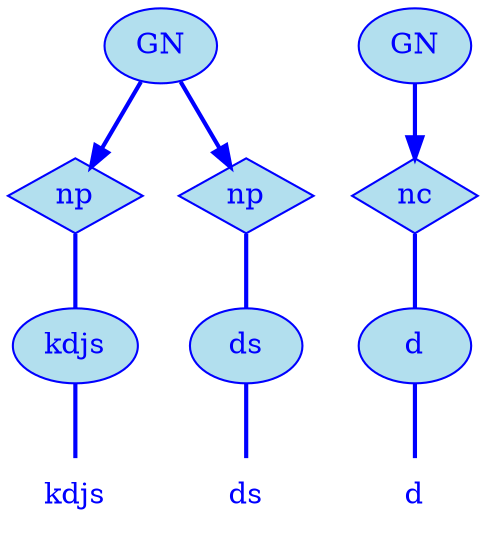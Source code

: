 digraph g {
	graph [bb="0,0,204,252"];
	node [label="\N"];
	graph [_draw_="c 5 -white C 5 -white P 4 0 0 0 252 204 252 204 0 ",
		xdotversion="1.2"];
	"mc1s1_t1#token84" [label=kdjs, shape=plaintext, fillcolor=lightblue2, fontcolor=blue, pos="30,18", width="0.75", height="0.50", _ldraw_="F 14.000000 11 -Times-Roman c 4 -blue T 30 13 0 27 4 -kdjs "];
	"mc1s1_W1#wordmc1s1_t1#token" [label=kdjs, shape=ellipse, fillcolor=lightblue2, fontcolor=blue, pos="30,90", width="0.83", height="0.50", color=blue, style=filled, _draw_="S 6 -filled c 4 -blue C 10 -lightblue2 E 30 90 30 18 ", _ldraw_="F 14.000000 11 -Times-Roman c 4 -blue T 30 85 0 27 4 -kdjs "];
	"mc1s1_P13#pos" [label=np, shape=diamond, fillcolor=lightblue2, fontcolor=blue, pos="31,162", width="0.75", height="0.50", color=blue, style=filled, _draw_="S 6 -filled c 4 -blue C 10 -lightblue2 P 4 31 180 4 162 31 144 58 162 ", _ldraw_="F 14.000000 11 -Times-Roman c 4 -blue T 31 157 0 17 2 -np "];
	"mc1s1_t3#token87" [label=ds, shape=plaintext, fillcolor=lightblue2, fontcolor=blue, pos="105,18", width="0.75", height="0.50", _ldraw_="F 14.000000 11 -Times-Roman c 4 -blue T 105 13 0 15 2 -ds "];
	"mc1s1_W2#wordmc1s1_t3#token" [label=ds, shape=ellipse, fillcolor=lightblue2, fontcolor=blue, pos="105,90", width="0.75", height="0.50", color=blue, style=filled, _draw_="S 6 -filled c 4 -blue C 10 -lightblue2 E 105 90 27 18 ", _ldraw_="F 14.000000 11 -Times-Roman c 4 -blue T 105 85 0 15 2 -ds "];
	"mc1s1_P38#pos" [label=np, shape=diamond, fillcolor=lightblue2, fontcolor=blue, pos="104,162", width="0.75", height="0.50", color=blue, style=filled, _draw_="S 6 -filled c 4 -blue C 10 -lightblue2 P 4 104 180 77 162 104 144 131 162 ", _ldraw_="F 14.000000 11 -Times-Roman c 4 -blue T 104 157 0 17 2 -np "];
	"mc1s1_chk0#chunk" [label=GN, fillcolor=lightblue2, fontcolor=blue, pos="68,234", width="0.75", height="0.50", color=blue, style=filled, arrowhead=doubleoctagon, _draw_="S 6 -filled c 4 -blue C 10 -lightblue2 E 68 234 27 18 ", _ldraw_="F 14.000000 11 -Times-Roman c 4 -blue T 68 229 0 22 2 -GN "];
	"mc1s1_t5#token78" [label=d, shape=plaintext, fillcolor=lightblue2, fontcolor=blue, pos="177,18", width="0.75", height="0.50", _ldraw_="F 14.000000 11 -Times-Roman c 4 -blue T 177 13 0 8 1 -d "];
	"mc1s1_W3#wordmc1s1_t5#token" [label=d, shape=ellipse, fillcolor=lightblue2, fontcolor=blue, pos="177,90", width="0.75", height="0.50", color=blue, style=filled, _draw_="S 6 -filled c 4 -blue C 10 -lightblue2 E 177 90 27 18 ", _ldraw_="F 14.000000 11 -Times-Roman c 4 -blue T 177 85 0 8 1 -d "];
	"mc1s1_P51L1#pos" [label=nc, shape=diamond, fillcolor=lightblue2, fontcolor=blue, pos="177,162", width="0.75", height="0.50", color=blue, style=filled, _draw_="S 6 -filled c 4 -blue C 10 -lightblue2 P 4 177 180 150 162 177 144 204 162 ", _ldraw_="F 14.000000 11 -Times-Roman c 4 -blue T 177 157 0 16 2 -nc "];
	"mc1s1_chk4#chunk" [label=GN, fillcolor=lightblue2, fontcolor=blue, pos="177,234", width="0.75", height="0.50", color=blue, style=filled, arrowhead=doubleoctagon, _draw_="S 6 -filled c 4 -blue C 10 -lightblue2 E 177 234 27 18 ", _ldraw_="F 14.000000 11 -Times-Roman c 4 -blue T 177 229 0 22 2 -GN "];
	"mc1s1_W1#wordmc1s1_t1#token" -> "mc1s1_t1#token84" [arrowhead=none, color=blue, fontcolor=blue, style=bold, minlen=1, pos="30,72 30,61 30,47 30,36", _draw_="S 4 -bold c 4 -blue B 4 30 72 30 61 30 47 30 36 "];
	"mc1s1_P13#pos" -> "mc1s1_W1#wordmc1s1_t1#token" [arrowhead=none, color=blue, fontcolor=blue, style=bold, minlen=1, pos="31,144 30,133 30,119 30,108", _draw_="S 4 -bold c 4 -blue B 4 31 144 30 133 30 119 30 108 "];
	"mc1s1_W2#wordmc1s1_t3#token" -> "mc1s1_t3#token87" [arrowhead=none, color=blue, fontcolor=blue, style=bold, minlen=1, pos="105,72 105,61 105,47 105,36", _draw_="S 4 -bold c 4 -blue B 4 105 72 105 61 105 47 105 36 "];
	"mc1s1_P38#pos" -> "mc1s1_W2#wordmc1s1_t3#token" [arrowhead=none, color=blue, fontcolor=blue, style=bold, minlen=1, pos="104,144 105,133 105,119 105,108", _draw_="S 4 -bold c 4 -blue B 4 104 144 105 133 105 119 105 108 "];
	"mc1s1_chk0#chunk" -> "mc1s1_P13#pos" [color=blue, fontcolor=blue, style=bold, minlen=1, pos="e,38,176 59,217 54,208 48,195 43,185", shape=normal, _draw_="S 4 -bold c 4 -blue B 4 59 217 54 208 48 195 43 185 ", _hdraw_="S 5 -solid S 15 -setlinewidth(1) c 4 -blue C 4 -blue P 3 46 183 38 176 40 186 "];
	"mc1s1_chk0#chunk" -> "mc1s1_P38#pos" [color=blue, fontcolor=blue, style=bold, minlen=1, pos="e,97,176 77,217 82,207 87,195 92,185", shape=normal, _draw_="S 4 -bold c 4 -blue B 4 77 217 82 207 87 195 92 185 ", _hdraw_="S 5 -solid S 15 -setlinewidth(1) c 4 -blue C 4 -blue P 3 95 186 97 176 89 183 "];
	"mc1s1_W3#wordmc1s1_t5#token" -> "mc1s1_t5#token78" [arrowhead=none, color=blue, fontcolor=blue, style=bold, minlen=1, pos="177,72 177,61 177,47 177,36", _draw_="S 4 -bold c 4 -blue B 4 177 72 177 61 177 47 177 36 "];
	"mc1s1_P51L1#pos" -> "mc1s1_W3#wordmc1s1_t5#token" [arrowhead=none, color=blue, fontcolor=blue, style=bold, minlen=1, pos="177,144 177,133 177,119 177,108", _draw_="S 4 -bold c 4 -blue B 4 177 144 177 133 177 119 177 108 "];
	"mc1s1_chk4#chunk" -> "mc1s1_P51L1#pos" [color=blue, fontcolor=blue, style=bold, minlen=1, pos="e,177,180 177,216 177,208 177,199 177,190", shape=normal, _draw_="S 4 -bold c 4 -blue B 4 177 216 177 208 177 199 177 190 ", _hdraw_="S 5 -solid S 15 -setlinewidth(1) c 4 -blue C 4 -blue P 3 181 190 177 180 174 190 "];
}
